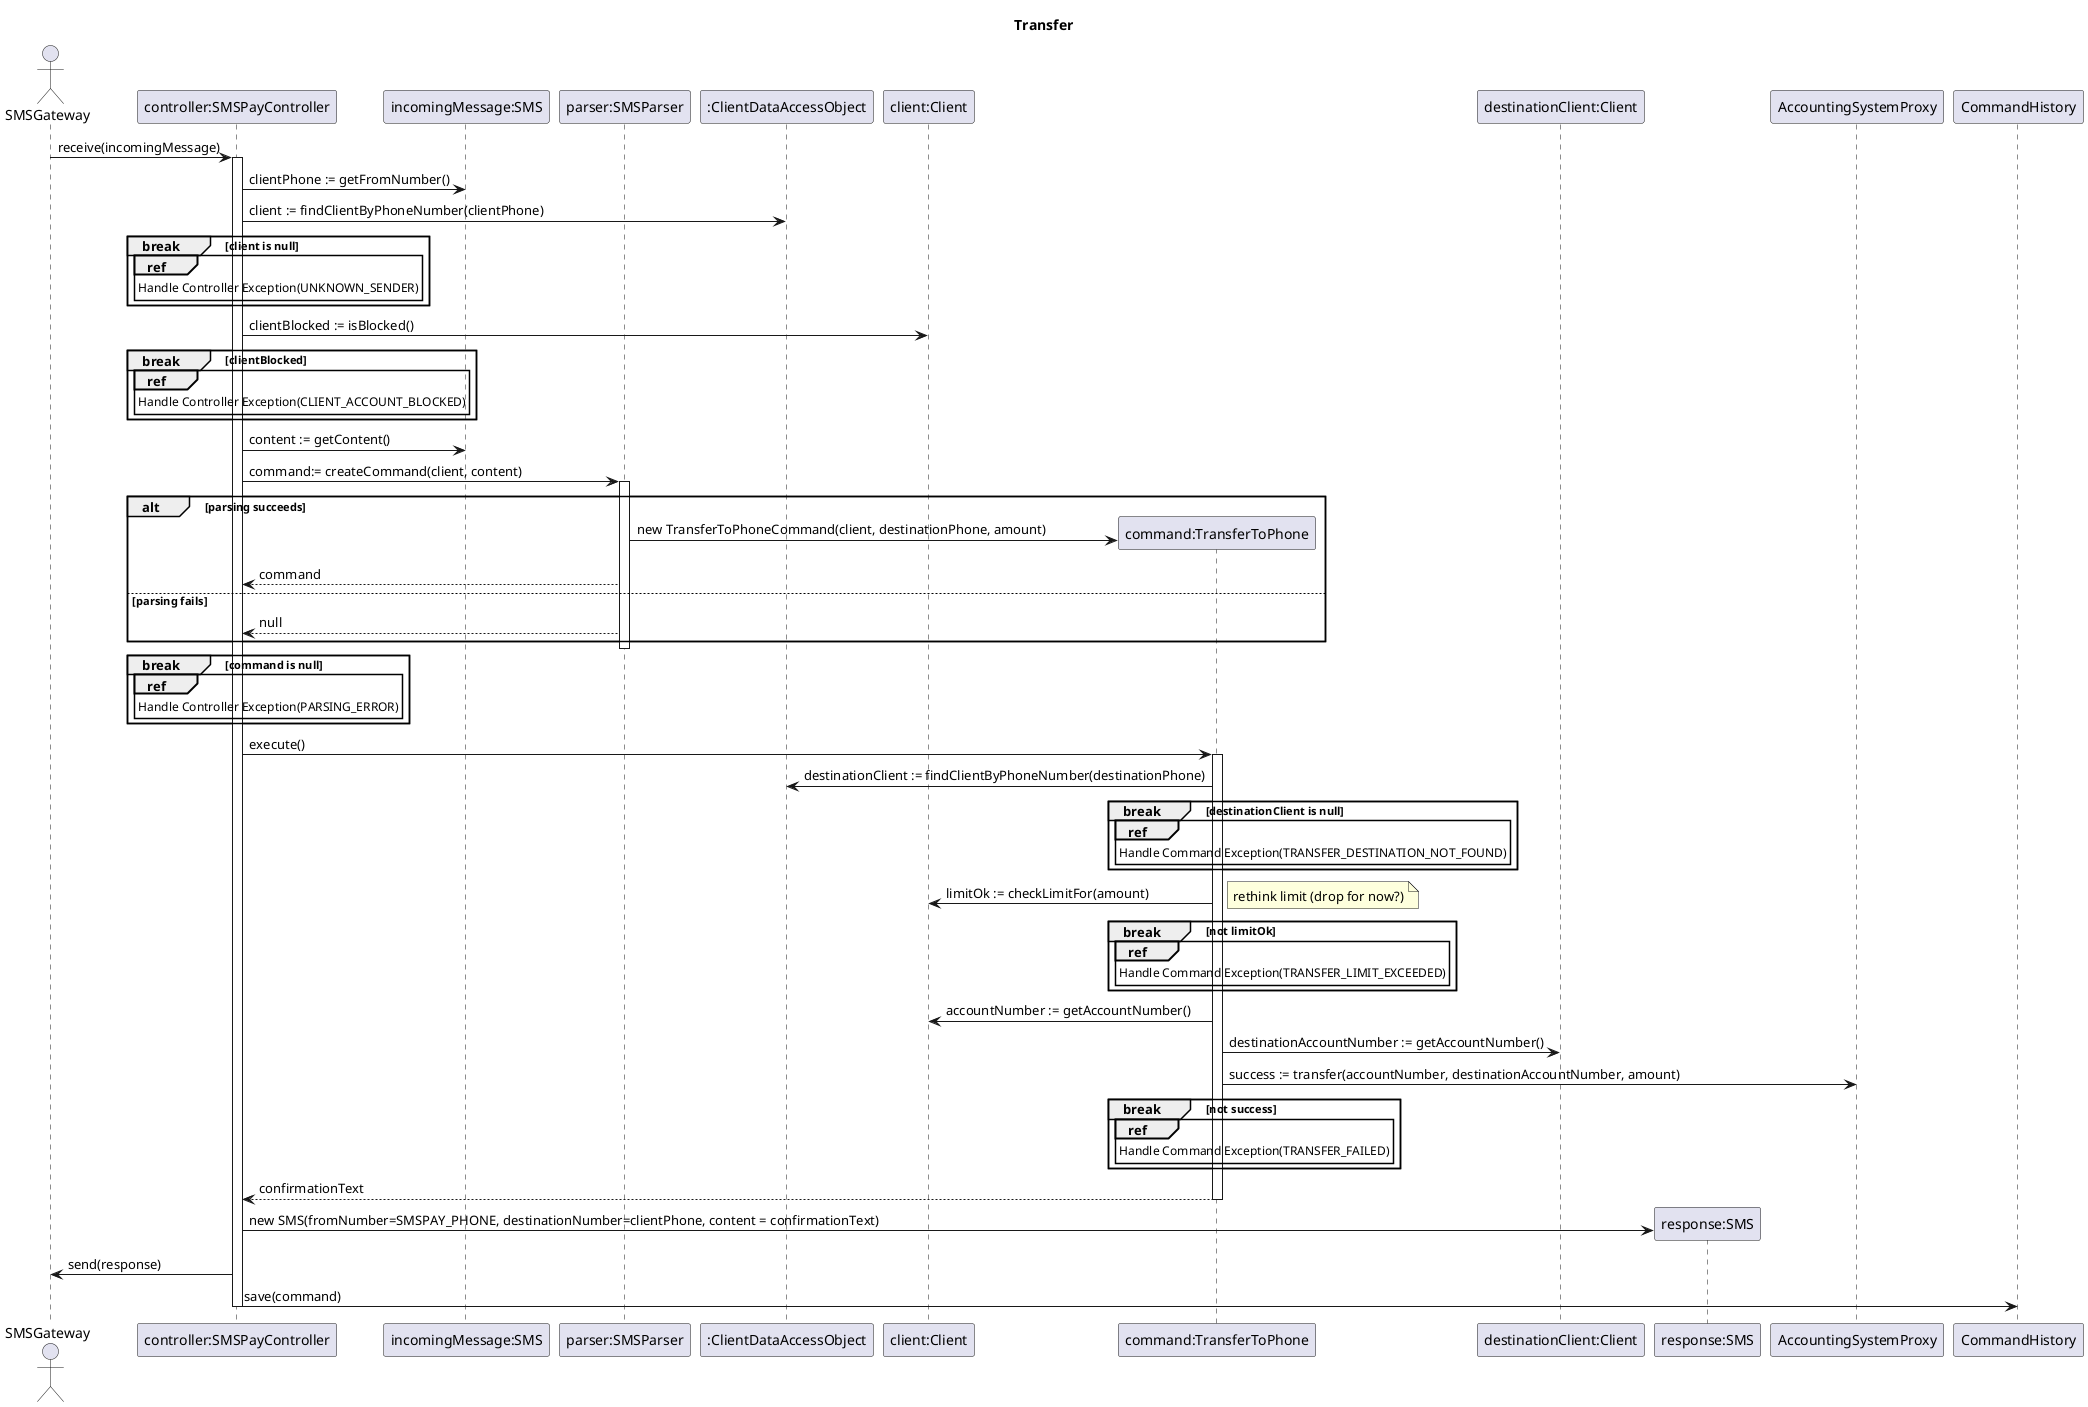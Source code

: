 @startuml
actor SMSGateway
participant "controller:SMSPayController" as Controller
participant "incomingMessage:SMS" as SMSIn
participant "parser:SMSParser" as Parser
participant ":ClientDataAccessObject" as ClientDao
participant "client:Client" as Client
participant "command:TransferToPhone" as Command
participant "destinationClient:Client" as DestClient
participant "response:SMS" as SMSOut


title Transfer

SMSGateway -> Controller : receive(incomingMessage)
activate Controller

Controller -> SMSIn : clientPhone := getFromNumber()
Controller -> ClientDao : client := findClientByPhoneNumber(clientPhone)
break client is null
ref over Controller: Handle Controller Exception(UNKNOWN_SENDER)
end

Controller -> Client : clientBlocked := isBlocked()
break clientBlocked
ref over Controller: Handle Controller Exception(CLIENT_ACCOUNT_BLOCKED)
end

Controller -> SMSIn : content := getContent()
Controller -> Parser : command:= createCommand(client, content)
activate Parser
alt parsing succeeds
create Command
Parser -> Command: new TransferToPhoneCommand(client, destinationPhone, amount)
Parser --> Controller : command
else parsing fails
Parser --> Controller : null
end

deactivate Parser

break command is null
ref over Controller: Handle Controller Exception(PARSING_ERROR)
end

Controller -> Command : execute()
activate Command
Command -> ClientDao : destinationClient := findClientByPhoneNumber(destinationPhone)
break destinationClient is null
ref over Command: Handle Command Exception(TRANSFER_DESTINATION_NOT_FOUND)
end
Command -> Client : limitOk := checkLimitFor(amount)
note right: rethink limit (drop for now?)
break not limitOk
ref over Command: Handle Command Exception(TRANSFER_LIMIT_EXCEEDED)
end
Command -> Client : accountNumber := getAccountNumber()
Command -> DestClient : destinationAccountNumber := getAccountNumber()
Command -> AccountingSystemProxy : success := transfer(accountNumber, destinationAccountNumber, amount)
break not success
ref over Command: Handle Command Exception(TRANSFER_FAILED)
end
Command --> Controller : confirmationText
deactivate Command

create SMSOut
Controller -> SMSOut : new SMS(fromNumber=SMSPAY_PHONE, destinationNumber=clientPhone, content = confirmationText)
Controller -> SMSGateway : send(response)
Controller -> CommandHistory : save(command)

deactivate Controller
@enduml